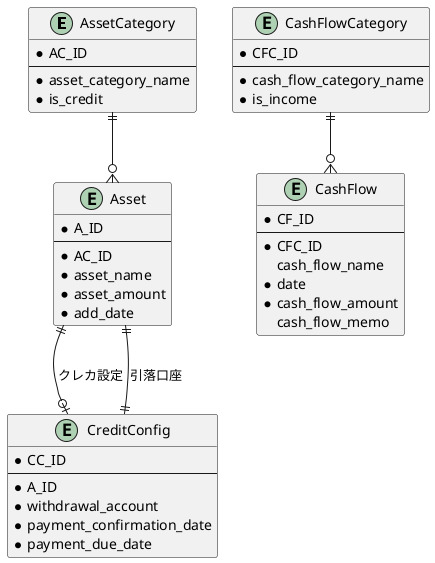 @startuml models
entity AssetCategory{
    * AC_ID
    --
    * asset_category_name
    * is_credit
}

entity Asset {
    * A_ID
    --
    * AC_ID
    * asset_name
    * asset_amount
    * add_date
}

entity CreditConfig{
    * CC_ID
    --
    * A_ID
    * withdrawal_account
    * payment_confirmation_date
    * payment_due_date
}

entity CashFlowCategory {
    * CFC_ID
    --
    * cash_flow_category_name
    * is_income
}

entity CashFlow {
    * CF_ID
    --
    * CFC_ID
    cash_flow_name
    * date
    * cash_flow_amount
    cash_flow_memo
}

AssetCategory ||--o{ Asset
Asset ||--o| CreditConfig : クレカ設定
CreditConfig ||--|| Asset : 引落口座
CashFlowCategory ||--o{CashFlow

@enduml